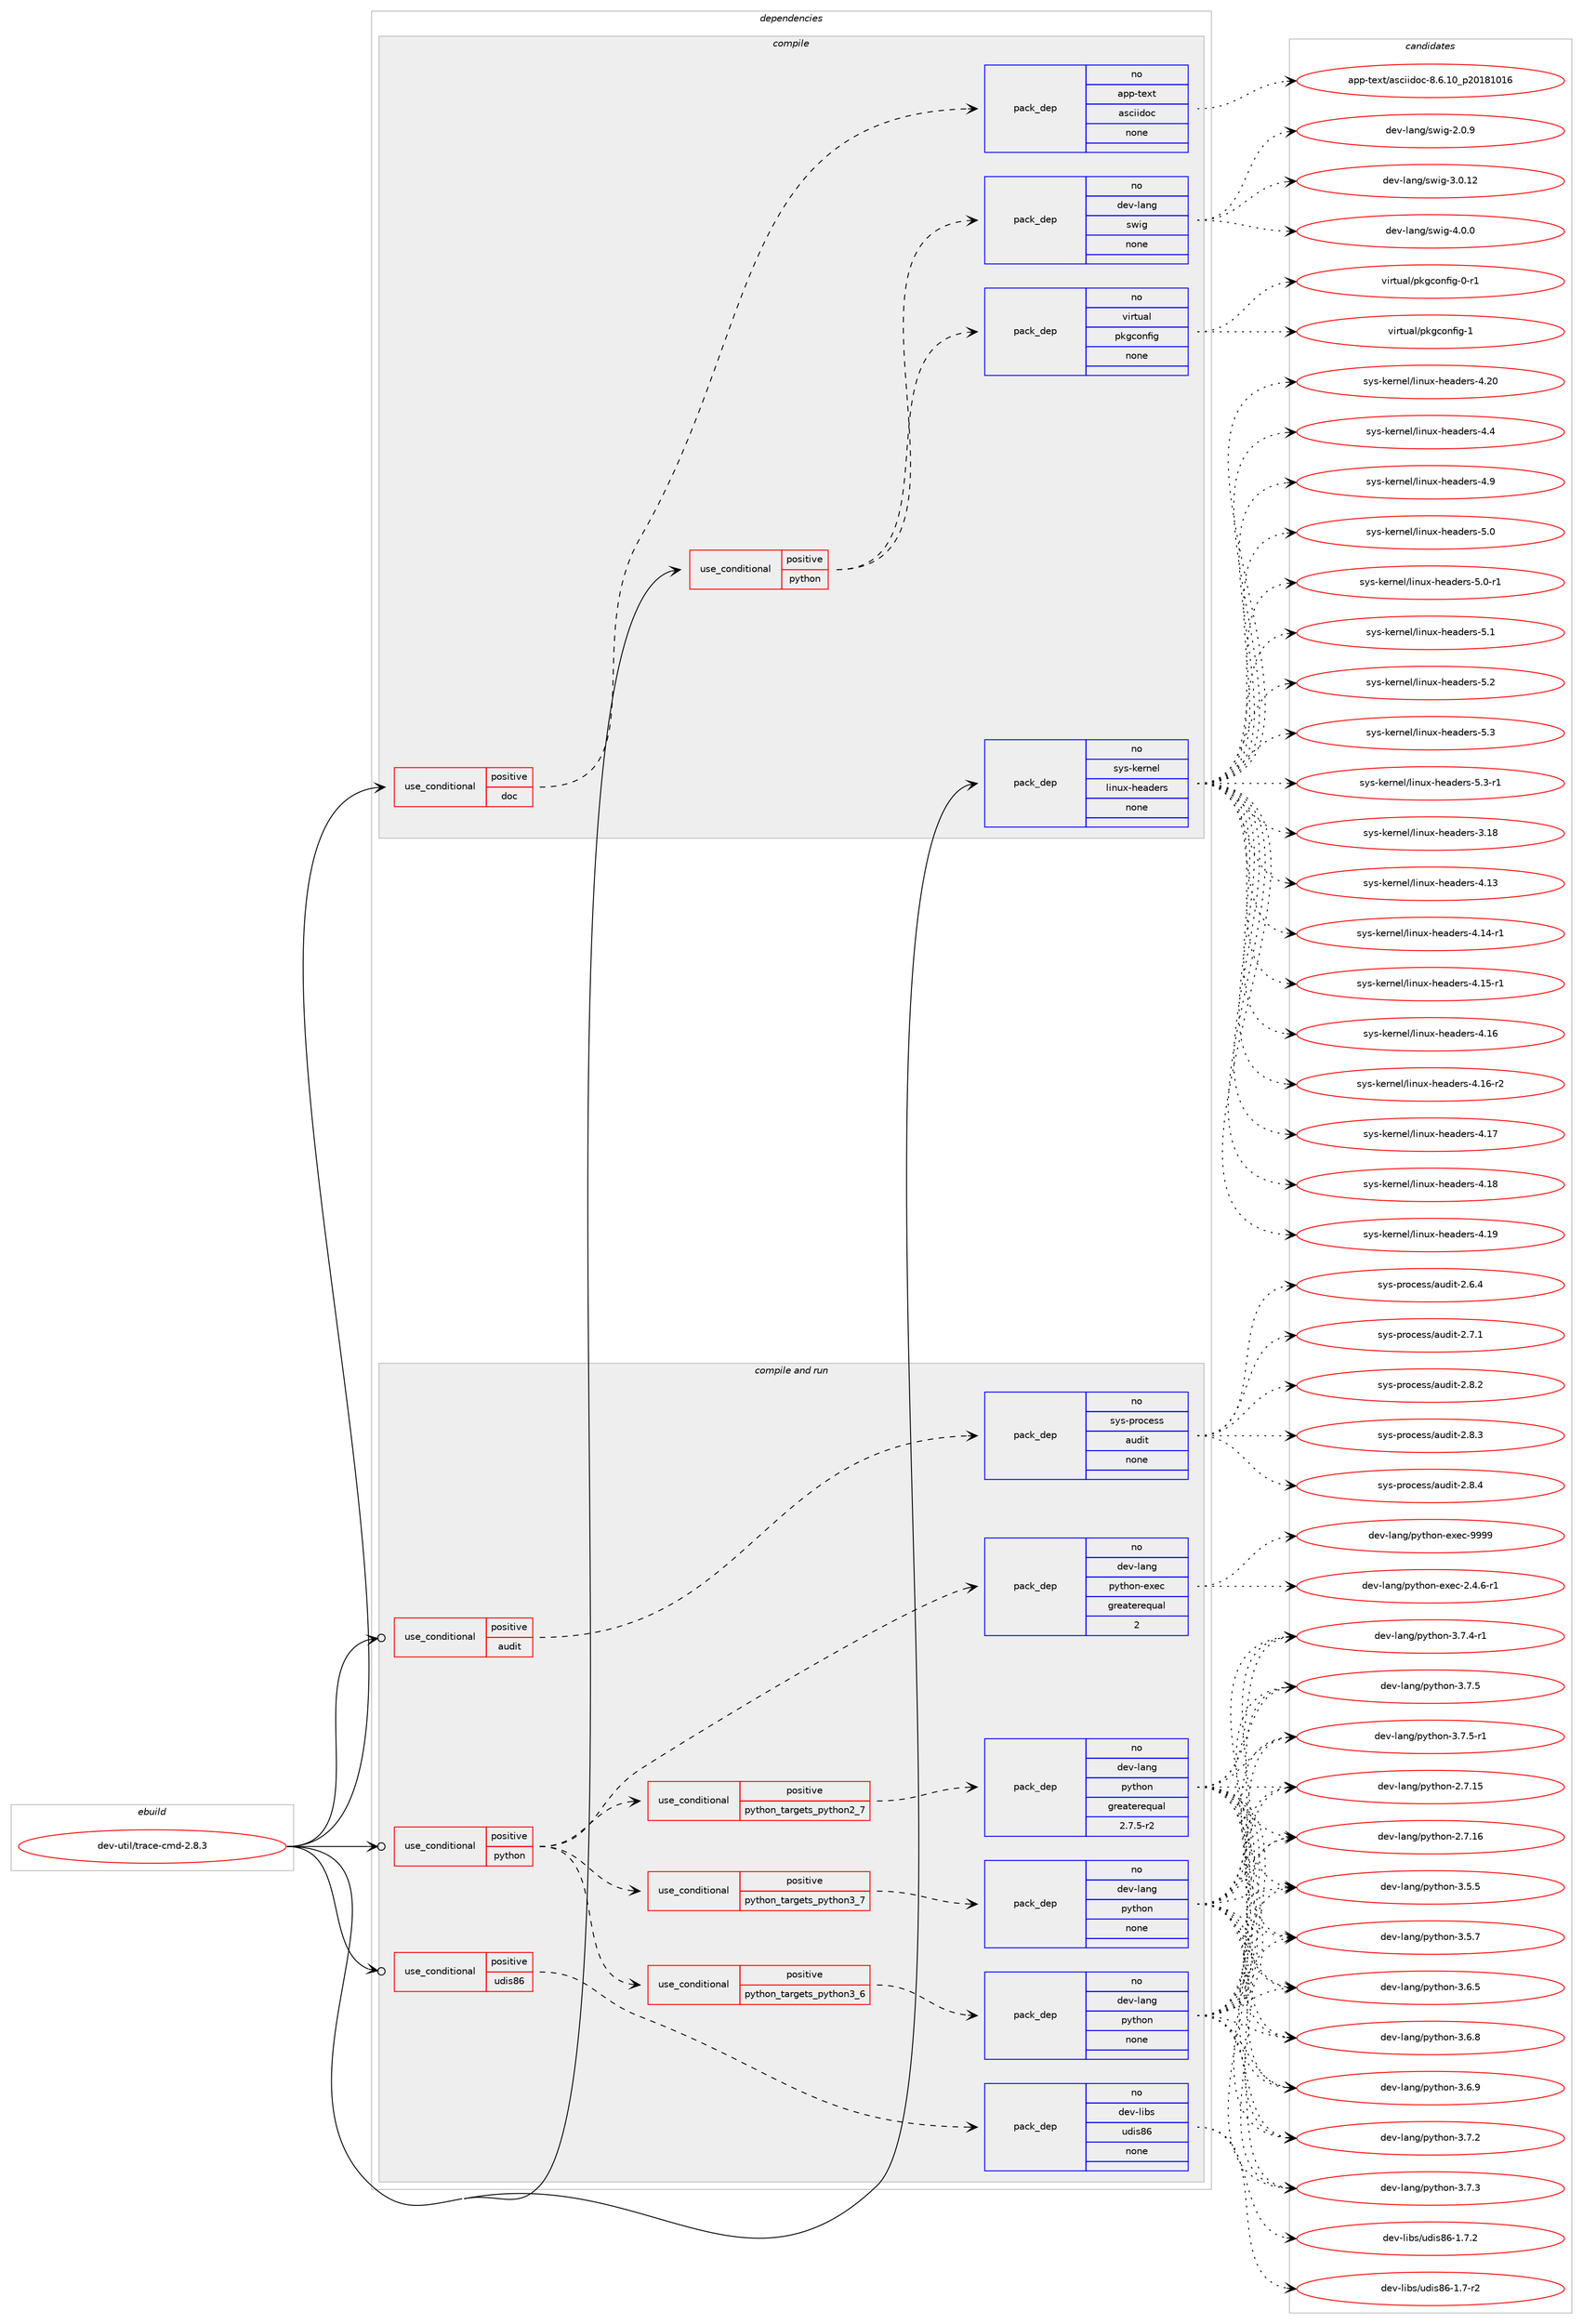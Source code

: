 digraph prolog {

# *************
# Graph options
# *************

newrank=true;
concentrate=true;
compound=true;
graph [rankdir=LR,fontname=Helvetica,fontsize=10,ranksep=1.5];#, ranksep=2.5, nodesep=0.2];
edge  [arrowhead=vee];
node  [fontname=Helvetica,fontsize=10];

# **********
# The ebuild
# **********

subgraph cluster_leftcol {
color=gray;
rank=same;
label=<<i>ebuild</i>>;
id [label="dev-util/trace-cmd-2.8.3", color=red, width=4, href="../dev-util/trace-cmd-2.8.3.svg"];
}

# ****************
# The dependencies
# ****************

subgraph cluster_midcol {
color=gray;
label=<<i>dependencies</i>>;
subgraph cluster_compile {
fillcolor="#eeeeee";
style=filled;
label=<<i>compile</i>>;
subgraph cond183407 {
dependency732552 [label=<<TABLE BORDER="0" CELLBORDER="1" CELLSPACING="0" CELLPADDING="4"><TR><TD ROWSPAN="3" CELLPADDING="10">use_conditional</TD></TR><TR><TD>positive</TD></TR><TR><TD>doc</TD></TR></TABLE>>, shape=none, color=red];
subgraph pack536945 {
dependency732553 [label=<<TABLE BORDER="0" CELLBORDER="1" CELLSPACING="0" CELLPADDING="4" WIDTH="220"><TR><TD ROWSPAN="6" CELLPADDING="30">pack_dep</TD></TR><TR><TD WIDTH="110">no</TD></TR><TR><TD>app-text</TD></TR><TR><TD>asciidoc</TD></TR><TR><TD>none</TD></TR><TR><TD></TD></TR></TABLE>>, shape=none, color=blue];
}
dependency732552:e -> dependency732553:w [weight=20,style="dashed",arrowhead="vee"];
}
id:e -> dependency732552:w [weight=20,style="solid",arrowhead="vee"];
subgraph cond183408 {
dependency732554 [label=<<TABLE BORDER="0" CELLBORDER="1" CELLSPACING="0" CELLPADDING="4"><TR><TD ROWSPAN="3" CELLPADDING="10">use_conditional</TD></TR><TR><TD>positive</TD></TR><TR><TD>python</TD></TR></TABLE>>, shape=none, color=red];
subgraph pack536946 {
dependency732555 [label=<<TABLE BORDER="0" CELLBORDER="1" CELLSPACING="0" CELLPADDING="4" WIDTH="220"><TR><TD ROWSPAN="6" CELLPADDING="30">pack_dep</TD></TR><TR><TD WIDTH="110">no</TD></TR><TR><TD>virtual</TD></TR><TR><TD>pkgconfig</TD></TR><TR><TD>none</TD></TR><TR><TD></TD></TR></TABLE>>, shape=none, color=blue];
}
dependency732554:e -> dependency732555:w [weight=20,style="dashed",arrowhead="vee"];
subgraph pack536947 {
dependency732556 [label=<<TABLE BORDER="0" CELLBORDER="1" CELLSPACING="0" CELLPADDING="4" WIDTH="220"><TR><TD ROWSPAN="6" CELLPADDING="30">pack_dep</TD></TR><TR><TD WIDTH="110">no</TD></TR><TR><TD>dev-lang</TD></TR><TR><TD>swig</TD></TR><TR><TD>none</TD></TR><TR><TD></TD></TR></TABLE>>, shape=none, color=blue];
}
dependency732554:e -> dependency732556:w [weight=20,style="dashed",arrowhead="vee"];
}
id:e -> dependency732554:w [weight=20,style="solid",arrowhead="vee"];
subgraph pack536948 {
dependency732557 [label=<<TABLE BORDER="0" CELLBORDER="1" CELLSPACING="0" CELLPADDING="4" WIDTH="220"><TR><TD ROWSPAN="6" CELLPADDING="30">pack_dep</TD></TR><TR><TD WIDTH="110">no</TD></TR><TR><TD>sys-kernel</TD></TR><TR><TD>linux-headers</TD></TR><TR><TD>none</TD></TR><TR><TD></TD></TR></TABLE>>, shape=none, color=blue];
}
id:e -> dependency732557:w [weight=20,style="solid",arrowhead="vee"];
}
subgraph cluster_compileandrun {
fillcolor="#eeeeee";
style=filled;
label=<<i>compile and run</i>>;
subgraph cond183409 {
dependency732558 [label=<<TABLE BORDER="0" CELLBORDER="1" CELLSPACING="0" CELLPADDING="4"><TR><TD ROWSPAN="3" CELLPADDING="10">use_conditional</TD></TR><TR><TD>positive</TD></TR><TR><TD>audit</TD></TR></TABLE>>, shape=none, color=red];
subgraph pack536949 {
dependency732559 [label=<<TABLE BORDER="0" CELLBORDER="1" CELLSPACING="0" CELLPADDING="4" WIDTH="220"><TR><TD ROWSPAN="6" CELLPADDING="30">pack_dep</TD></TR><TR><TD WIDTH="110">no</TD></TR><TR><TD>sys-process</TD></TR><TR><TD>audit</TD></TR><TR><TD>none</TD></TR><TR><TD></TD></TR></TABLE>>, shape=none, color=blue];
}
dependency732558:e -> dependency732559:w [weight=20,style="dashed",arrowhead="vee"];
}
id:e -> dependency732558:w [weight=20,style="solid",arrowhead="odotvee"];
subgraph cond183410 {
dependency732560 [label=<<TABLE BORDER="0" CELLBORDER="1" CELLSPACING="0" CELLPADDING="4"><TR><TD ROWSPAN="3" CELLPADDING="10">use_conditional</TD></TR><TR><TD>positive</TD></TR><TR><TD>python</TD></TR></TABLE>>, shape=none, color=red];
subgraph cond183411 {
dependency732561 [label=<<TABLE BORDER="0" CELLBORDER="1" CELLSPACING="0" CELLPADDING="4"><TR><TD ROWSPAN="3" CELLPADDING="10">use_conditional</TD></TR><TR><TD>positive</TD></TR><TR><TD>python_targets_python2_7</TD></TR></TABLE>>, shape=none, color=red];
subgraph pack536950 {
dependency732562 [label=<<TABLE BORDER="0" CELLBORDER="1" CELLSPACING="0" CELLPADDING="4" WIDTH="220"><TR><TD ROWSPAN="6" CELLPADDING="30">pack_dep</TD></TR><TR><TD WIDTH="110">no</TD></TR><TR><TD>dev-lang</TD></TR><TR><TD>python</TD></TR><TR><TD>greaterequal</TD></TR><TR><TD>2.7.5-r2</TD></TR></TABLE>>, shape=none, color=blue];
}
dependency732561:e -> dependency732562:w [weight=20,style="dashed",arrowhead="vee"];
}
dependency732560:e -> dependency732561:w [weight=20,style="dashed",arrowhead="vee"];
subgraph cond183412 {
dependency732563 [label=<<TABLE BORDER="0" CELLBORDER="1" CELLSPACING="0" CELLPADDING="4"><TR><TD ROWSPAN="3" CELLPADDING="10">use_conditional</TD></TR><TR><TD>positive</TD></TR><TR><TD>python_targets_python3_6</TD></TR></TABLE>>, shape=none, color=red];
subgraph pack536951 {
dependency732564 [label=<<TABLE BORDER="0" CELLBORDER="1" CELLSPACING="0" CELLPADDING="4" WIDTH="220"><TR><TD ROWSPAN="6" CELLPADDING="30">pack_dep</TD></TR><TR><TD WIDTH="110">no</TD></TR><TR><TD>dev-lang</TD></TR><TR><TD>python</TD></TR><TR><TD>none</TD></TR><TR><TD></TD></TR></TABLE>>, shape=none, color=blue];
}
dependency732563:e -> dependency732564:w [weight=20,style="dashed",arrowhead="vee"];
}
dependency732560:e -> dependency732563:w [weight=20,style="dashed",arrowhead="vee"];
subgraph cond183413 {
dependency732565 [label=<<TABLE BORDER="0" CELLBORDER="1" CELLSPACING="0" CELLPADDING="4"><TR><TD ROWSPAN="3" CELLPADDING="10">use_conditional</TD></TR><TR><TD>positive</TD></TR><TR><TD>python_targets_python3_7</TD></TR></TABLE>>, shape=none, color=red];
subgraph pack536952 {
dependency732566 [label=<<TABLE BORDER="0" CELLBORDER="1" CELLSPACING="0" CELLPADDING="4" WIDTH="220"><TR><TD ROWSPAN="6" CELLPADDING="30">pack_dep</TD></TR><TR><TD WIDTH="110">no</TD></TR><TR><TD>dev-lang</TD></TR><TR><TD>python</TD></TR><TR><TD>none</TD></TR><TR><TD></TD></TR></TABLE>>, shape=none, color=blue];
}
dependency732565:e -> dependency732566:w [weight=20,style="dashed",arrowhead="vee"];
}
dependency732560:e -> dependency732565:w [weight=20,style="dashed",arrowhead="vee"];
subgraph pack536953 {
dependency732567 [label=<<TABLE BORDER="0" CELLBORDER="1" CELLSPACING="0" CELLPADDING="4" WIDTH="220"><TR><TD ROWSPAN="6" CELLPADDING="30">pack_dep</TD></TR><TR><TD WIDTH="110">no</TD></TR><TR><TD>dev-lang</TD></TR><TR><TD>python-exec</TD></TR><TR><TD>greaterequal</TD></TR><TR><TD>2</TD></TR></TABLE>>, shape=none, color=blue];
}
dependency732560:e -> dependency732567:w [weight=20,style="dashed",arrowhead="vee"];
}
id:e -> dependency732560:w [weight=20,style="solid",arrowhead="odotvee"];
subgraph cond183414 {
dependency732568 [label=<<TABLE BORDER="0" CELLBORDER="1" CELLSPACING="0" CELLPADDING="4"><TR><TD ROWSPAN="3" CELLPADDING="10">use_conditional</TD></TR><TR><TD>positive</TD></TR><TR><TD>udis86</TD></TR></TABLE>>, shape=none, color=red];
subgraph pack536954 {
dependency732569 [label=<<TABLE BORDER="0" CELLBORDER="1" CELLSPACING="0" CELLPADDING="4" WIDTH="220"><TR><TD ROWSPAN="6" CELLPADDING="30">pack_dep</TD></TR><TR><TD WIDTH="110">no</TD></TR><TR><TD>dev-libs</TD></TR><TR><TD>udis86</TD></TR><TR><TD>none</TD></TR><TR><TD></TD></TR></TABLE>>, shape=none, color=blue];
}
dependency732568:e -> dependency732569:w [weight=20,style="dashed",arrowhead="vee"];
}
id:e -> dependency732568:w [weight=20,style="solid",arrowhead="odotvee"];
}
subgraph cluster_run {
fillcolor="#eeeeee";
style=filled;
label=<<i>run</i>>;
}
}

# **************
# The candidates
# **************

subgraph cluster_choices {
rank=same;
color=gray;
label=<<i>candidates</i>>;

subgraph choice536945 {
color=black;
nodesep=1;
choice97112112451161011201164797115991051051001119945564654464948951125048495649484954 [label="app-text/asciidoc-8.6.10_p20181016", color=red, width=4,href="../app-text/asciidoc-8.6.10_p20181016.svg"];
dependency732553:e -> choice97112112451161011201164797115991051051001119945564654464948951125048495649484954:w [style=dotted,weight="100"];
}
subgraph choice536946 {
color=black;
nodesep=1;
choice11810511411611797108471121071039911111010210510345484511449 [label="virtual/pkgconfig-0-r1", color=red, width=4,href="../virtual/pkgconfig-0-r1.svg"];
choice1181051141161179710847112107103991111101021051034549 [label="virtual/pkgconfig-1", color=red, width=4,href="../virtual/pkgconfig-1.svg"];
dependency732555:e -> choice11810511411611797108471121071039911111010210510345484511449:w [style=dotted,weight="100"];
dependency732555:e -> choice1181051141161179710847112107103991111101021051034549:w [style=dotted,weight="100"];
}
subgraph choice536947 {
color=black;
nodesep=1;
choice100101118451089711010347115119105103455046484657 [label="dev-lang/swig-2.0.9", color=red, width=4,href="../dev-lang/swig-2.0.9.svg"];
choice10010111845108971101034711511910510345514648464950 [label="dev-lang/swig-3.0.12", color=red, width=4,href="../dev-lang/swig-3.0.12.svg"];
choice100101118451089711010347115119105103455246484648 [label="dev-lang/swig-4.0.0", color=red, width=4,href="../dev-lang/swig-4.0.0.svg"];
dependency732556:e -> choice100101118451089711010347115119105103455046484657:w [style=dotted,weight="100"];
dependency732556:e -> choice10010111845108971101034711511910510345514648464950:w [style=dotted,weight="100"];
dependency732556:e -> choice100101118451089711010347115119105103455246484648:w [style=dotted,weight="100"];
}
subgraph choice536948 {
color=black;
nodesep=1;
choice115121115451071011141101011084710810511011712045104101971001011141154551464956 [label="sys-kernel/linux-headers-3.18", color=red, width=4,href="../sys-kernel/linux-headers-3.18.svg"];
choice115121115451071011141101011084710810511011712045104101971001011141154552464951 [label="sys-kernel/linux-headers-4.13", color=red, width=4,href="../sys-kernel/linux-headers-4.13.svg"];
choice1151211154510710111411010110847108105110117120451041019710010111411545524649524511449 [label="sys-kernel/linux-headers-4.14-r1", color=red, width=4,href="../sys-kernel/linux-headers-4.14-r1.svg"];
choice1151211154510710111411010110847108105110117120451041019710010111411545524649534511449 [label="sys-kernel/linux-headers-4.15-r1", color=red, width=4,href="../sys-kernel/linux-headers-4.15-r1.svg"];
choice115121115451071011141101011084710810511011712045104101971001011141154552464954 [label="sys-kernel/linux-headers-4.16", color=red, width=4,href="../sys-kernel/linux-headers-4.16.svg"];
choice1151211154510710111411010110847108105110117120451041019710010111411545524649544511450 [label="sys-kernel/linux-headers-4.16-r2", color=red, width=4,href="../sys-kernel/linux-headers-4.16-r2.svg"];
choice115121115451071011141101011084710810511011712045104101971001011141154552464955 [label="sys-kernel/linux-headers-4.17", color=red, width=4,href="../sys-kernel/linux-headers-4.17.svg"];
choice115121115451071011141101011084710810511011712045104101971001011141154552464956 [label="sys-kernel/linux-headers-4.18", color=red, width=4,href="../sys-kernel/linux-headers-4.18.svg"];
choice115121115451071011141101011084710810511011712045104101971001011141154552464957 [label="sys-kernel/linux-headers-4.19", color=red, width=4,href="../sys-kernel/linux-headers-4.19.svg"];
choice115121115451071011141101011084710810511011712045104101971001011141154552465048 [label="sys-kernel/linux-headers-4.20", color=red, width=4,href="../sys-kernel/linux-headers-4.20.svg"];
choice1151211154510710111411010110847108105110117120451041019710010111411545524652 [label="sys-kernel/linux-headers-4.4", color=red, width=4,href="../sys-kernel/linux-headers-4.4.svg"];
choice1151211154510710111411010110847108105110117120451041019710010111411545524657 [label="sys-kernel/linux-headers-4.9", color=red, width=4,href="../sys-kernel/linux-headers-4.9.svg"];
choice1151211154510710111411010110847108105110117120451041019710010111411545534648 [label="sys-kernel/linux-headers-5.0", color=red, width=4,href="../sys-kernel/linux-headers-5.0.svg"];
choice11512111545107101114110101108471081051101171204510410197100101114115455346484511449 [label="sys-kernel/linux-headers-5.0-r1", color=red, width=4,href="../sys-kernel/linux-headers-5.0-r1.svg"];
choice1151211154510710111411010110847108105110117120451041019710010111411545534649 [label="sys-kernel/linux-headers-5.1", color=red, width=4,href="../sys-kernel/linux-headers-5.1.svg"];
choice1151211154510710111411010110847108105110117120451041019710010111411545534650 [label="sys-kernel/linux-headers-5.2", color=red, width=4,href="../sys-kernel/linux-headers-5.2.svg"];
choice1151211154510710111411010110847108105110117120451041019710010111411545534651 [label="sys-kernel/linux-headers-5.3", color=red, width=4,href="../sys-kernel/linux-headers-5.3.svg"];
choice11512111545107101114110101108471081051101171204510410197100101114115455346514511449 [label="sys-kernel/linux-headers-5.3-r1", color=red, width=4,href="../sys-kernel/linux-headers-5.3-r1.svg"];
dependency732557:e -> choice115121115451071011141101011084710810511011712045104101971001011141154551464956:w [style=dotted,weight="100"];
dependency732557:e -> choice115121115451071011141101011084710810511011712045104101971001011141154552464951:w [style=dotted,weight="100"];
dependency732557:e -> choice1151211154510710111411010110847108105110117120451041019710010111411545524649524511449:w [style=dotted,weight="100"];
dependency732557:e -> choice1151211154510710111411010110847108105110117120451041019710010111411545524649534511449:w [style=dotted,weight="100"];
dependency732557:e -> choice115121115451071011141101011084710810511011712045104101971001011141154552464954:w [style=dotted,weight="100"];
dependency732557:e -> choice1151211154510710111411010110847108105110117120451041019710010111411545524649544511450:w [style=dotted,weight="100"];
dependency732557:e -> choice115121115451071011141101011084710810511011712045104101971001011141154552464955:w [style=dotted,weight="100"];
dependency732557:e -> choice115121115451071011141101011084710810511011712045104101971001011141154552464956:w [style=dotted,weight="100"];
dependency732557:e -> choice115121115451071011141101011084710810511011712045104101971001011141154552464957:w [style=dotted,weight="100"];
dependency732557:e -> choice115121115451071011141101011084710810511011712045104101971001011141154552465048:w [style=dotted,weight="100"];
dependency732557:e -> choice1151211154510710111411010110847108105110117120451041019710010111411545524652:w [style=dotted,weight="100"];
dependency732557:e -> choice1151211154510710111411010110847108105110117120451041019710010111411545524657:w [style=dotted,weight="100"];
dependency732557:e -> choice1151211154510710111411010110847108105110117120451041019710010111411545534648:w [style=dotted,weight="100"];
dependency732557:e -> choice11512111545107101114110101108471081051101171204510410197100101114115455346484511449:w [style=dotted,weight="100"];
dependency732557:e -> choice1151211154510710111411010110847108105110117120451041019710010111411545534649:w [style=dotted,weight="100"];
dependency732557:e -> choice1151211154510710111411010110847108105110117120451041019710010111411545534650:w [style=dotted,weight="100"];
dependency732557:e -> choice1151211154510710111411010110847108105110117120451041019710010111411545534651:w [style=dotted,weight="100"];
dependency732557:e -> choice11512111545107101114110101108471081051101171204510410197100101114115455346514511449:w [style=dotted,weight="100"];
}
subgraph choice536949 {
color=black;
nodesep=1;
choice11512111545112114111991011151154797117100105116455046544652 [label="sys-process/audit-2.6.4", color=red, width=4,href="../sys-process/audit-2.6.4.svg"];
choice11512111545112114111991011151154797117100105116455046554649 [label="sys-process/audit-2.7.1", color=red, width=4,href="../sys-process/audit-2.7.1.svg"];
choice11512111545112114111991011151154797117100105116455046564650 [label="sys-process/audit-2.8.2", color=red, width=4,href="../sys-process/audit-2.8.2.svg"];
choice11512111545112114111991011151154797117100105116455046564651 [label="sys-process/audit-2.8.3", color=red, width=4,href="../sys-process/audit-2.8.3.svg"];
choice11512111545112114111991011151154797117100105116455046564652 [label="sys-process/audit-2.8.4", color=red, width=4,href="../sys-process/audit-2.8.4.svg"];
dependency732559:e -> choice11512111545112114111991011151154797117100105116455046544652:w [style=dotted,weight="100"];
dependency732559:e -> choice11512111545112114111991011151154797117100105116455046554649:w [style=dotted,weight="100"];
dependency732559:e -> choice11512111545112114111991011151154797117100105116455046564650:w [style=dotted,weight="100"];
dependency732559:e -> choice11512111545112114111991011151154797117100105116455046564651:w [style=dotted,weight="100"];
dependency732559:e -> choice11512111545112114111991011151154797117100105116455046564652:w [style=dotted,weight="100"];
}
subgraph choice536950 {
color=black;
nodesep=1;
choice10010111845108971101034711212111610411111045504655464953 [label="dev-lang/python-2.7.15", color=red, width=4,href="../dev-lang/python-2.7.15.svg"];
choice10010111845108971101034711212111610411111045504655464954 [label="dev-lang/python-2.7.16", color=red, width=4,href="../dev-lang/python-2.7.16.svg"];
choice100101118451089711010347112121116104111110455146534653 [label="dev-lang/python-3.5.5", color=red, width=4,href="../dev-lang/python-3.5.5.svg"];
choice100101118451089711010347112121116104111110455146534655 [label="dev-lang/python-3.5.7", color=red, width=4,href="../dev-lang/python-3.5.7.svg"];
choice100101118451089711010347112121116104111110455146544653 [label="dev-lang/python-3.6.5", color=red, width=4,href="../dev-lang/python-3.6.5.svg"];
choice100101118451089711010347112121116104111110455146544656 [label="dev-lang/python-3.6.8", color=red, width=4,href="../dev-lang/python-3.6.8.svg"];
choice100101118451089711010347112121116104111110455146544657 [label="dev-lang/python-3.6.9", color=red, width=4,href="../dev-lang/python-3.6.9.svg"];
choice100101118451089711010347112121116104111110455146554650 [label="dev-lang/python-3.7.2", color=red, width=4,href="../dev-lang/python-3.7.2.svg"];
choice100101118451089711010347112121116104111110455146554651 [label="dev-lang/python-3.7.3", color=red, width=4,href="../dev-lang/python-3.7.3.svg"];
choice1001011184510897110103471121211161041111104551465546524511449 [label="dev-lang/python-3.7.4-r1", color=red, width=4,href="../dev-lang/python-3.7.4-r1.svg"];
choice100101118451089711010347112121116104111110455146554653 [label="dev-lang/python-3.7.5", color=red, width=4,href="../dev-lang/python-3.7.5.svg"];
choice1001011184510897110103471121211161041111104551465546534511449 [label="dev-lang/python-3.7.5-r1", color=red, width=4,href="../dev-lang/python-3.7.5-r1.svg"];
dependency732562:e -> choice10010111845108971101034711212111610411111045504655464953:w [style=dotted,weight="100"];
dependency732562:e -> choice10010111845108971101034711212111610411111045504655464954:w [style=dotted,weight="100"];
dependency732562:e -> choice100101118451089711010347112121116104111110455146534653:w [style=dotted,weight="100"];
dependency732562:e -> choice100101118451089711010347112121116104111110455146534655:w [style=dotted,weight="100"];
dependency732562:e -> choice100101118451089711010347112121116104111110455146544653:w [style=dotted,weight="100"];
dependency732562:e -> choice100101118451089711010347112121116104111110455146544656:w [style=dotted,weight="100"];
dependency732562:e -> choice100101118451089711010347112121116104111110455146544657:w [style=dotted,weight="100"];
dependency732562:e -> choice100101118451089711010347112121116104111110455146554650:w [style=dotted,weight="100"];
dependency732562:e -> choice100101118451089711010347112121116104111110455146554651:w [style=dotted,weight="100"];
dependency732562:e -> choice1001011184510897110103471121211161041111104551465546524511449:w [style=dotted,weight="100"];
dependency732562:e -> choice100101118451089711010347112121116104111110455146554653:w [style=dotted,weight="100"];
dependency732562:e -> choice1001011184510897110103471121211161041111104551465546534511449:w [style=dotted,weight="100"];
}
subgraph choice536951 {
color=black;
nodesep=1;
choice10010111845108971101034711212111610411111045504655464953 [label="dev-lang/python-2.7.15", color=red, width=4,href="../dev-lang/python-2.7.15.svg"];
choice10010111845108971101034711212111610411111045504655464954 [label="dev-lang/python-2.7.16", color=red, width=4,href="../dev-lang/python-2.7.16.svg"];
choice100101118451089711010347112121116104111110455146534653 [label="dev-lang/python-3.5.5", color=red, width=4,href="../dev-lang/python-3.5.5.svg"];
choice100101118451089711010347112121116104111110455146534655 [label="dev-lang/python-3.5.7", color=red, width=4,href="../dev-lang/python-3.5.7.svg"];
choice100101118451089711010347112121116104111110455146544653 [label="dev-lang/python-3.6.5", color=red, width=4,href="../dev-lang/python-3.6.5.svg"];
choice100101118451089711010347112121116104111110455146544656 [label="dev-lang/python-3.6.8", color=red, width=4,href="../dev-lang/python-3.6.8.svg"];
choice100101118451089711010347112121116104111110455146544657 [label="dev-lang/python-3.6.9", color=red, width=4,href="../dev-lang/python-3.6.9.svg"];
choice100101118451089711010347112121116104111110455146554650 [label="dev-lang/python-3.7.2", color=red, width=4,href="../dev-lang/python-3.7.2.svg"];
choice100101118451089711010347112121116104111110455146554651 [label="dev-lang/python-3.7.3", color=red, width=4,href="../dev-lang/python-3.7.3.svg"];
choice1001011184510897110103471121211161041111104551465546524511449 [label="dev-lang/python-3.7.4-r1", color=red, width=4,href="../dev-lang/python-3.7.4-r1.svg"];
choice100101118451089711010347112121116104111110455146554653 [label="dev-lang/python-3.7.5", color=red, width=4,href="../dev-lang/python-3.7.5.svg"];
choice1001011184510897110103471121211161041111104551465546534511449 [label="dev-lang/python-3.7.5-r1", color=red, width=4,href="../dev-lang/python-3.7.5-r1.svg"];
dependency732564:e -> choice10010111845108971101034711212111610411111045504655464953:w [style=dotted,weight="100"];
dependency732564:e -> choice10010111845108971101034711212111610411111045504655464954:w [style=dotted,weight="100"];
dependency732564:e -> choice100101118451089711010347112121116104111110455146534653:w [style=dotted,weight="100"];
dependency732564:e -> choice100101118451089711010347112121116104111110455146534655:w [style=dotted,weight="100"];
dependency732564:e -> choice100101118451089711010347112121116104111110455146544653:w [style=dotted,weight="100"];
dependency732564:e -> choice100101118451089711010347112121116104111110455146544656:w [style=dotted,weight="100"];
dependency732564:e -> choice100101118451089711010347112121116104111110455146544657:w [style=dotted,weight="100"];
dependency732564:e -> choice100101118451089711010347112121116104111110455146554650:w [style=dotted,weight="100"];
dependency732564:e -> choice100101118451089711010347112121116104111110455146554651:w [style=dotted,weight="100"];
dependency732564:e -> choice1001011184510897110103471121211161041111104551465546524511449:w [style=dotted,weight="100"];
dependency732564:e -> choice100101118451089711010347112121116104111110455146554653:w [style=dotted,weight="100"];
dependency732564:e -> choice1001011184510897110103471121211161041111104551465546534511449:w [style=dotted,weight="100"];
}
subgraph choice536952 {
color=black;
nodesep=1;
choice10010111845108971101034711212111610411111045504655464953 [label="dev-lang/python-2.7.15", color=red, width=4,href="../dev-lang/python-2.7.15.svg"];
choice10010111845108971101034711212111610411111045504655464954 [label="dev-lang/python-2.7.16", color=red, width=4,href="../dev-lang/python-2.7.16.svg"];
choice100101118451089711010347112121116104111110455146534653 [label="dev-lang/python-3.5.5", color=red, width=4,href="../dev-lang/python-3.5.5.svg"];
choice100101118451089711010347112121116104111110455146534655 [label="dev-lang/python-3.5.7", color=red, width=4,href="../dev-lang/python-3.5.7.svg"];
choice100101118451089711010347112121116104111110455146544653 [label="dev-lang/python-3.6.5", color=red, width=4,href="../dev-lang/python-3.6.5.svg"];
choice100101118451089711010347112121116104111110455146544656 [label="dev-lang/python-3.6.8", color=red, width=4,href="../dev-lang/python-3.6.8.svg"];
choice100101118451089711010347112121116104111110455146544657 [label="dev-lang/python-3.6.9", color=red, width=4,href="../dev-lang/python-3.6.9.svg"];
choice100101118451089711010347112121116104111110455146554650 [label="dev-lang/python-3.7.2", color=red, width=4,href="../dev-lang/python-3.7.2.svg"];
choice100101118451089711010347112121116104111110455146554651 [label="dev-lang/python-3.7.3", color=red, width=4,href="../dev-lang/python-3.7.3.svg"];
choice1001011184510897110103471121211161041111104551465546524511449 [label="dev-lang/python-3.7.4-r1", color=red, width=4,href="../dev-lang/python-3.7.4-r1.svg"];
choice100101118451089711010347112121116104111110455146554653 [label="dev-lang/python-3.7.5", color=red, width=4,href="../dev-lang/python-3.7.5.svg"];
choice1001011184510897110103471121211161041111104551465546534511449 [label="dev-lang/python-3.7.5-r1", color=red, width=4,href="../dev-lang/python-3.7.5-r1.svg"];
dependency732566:e -> choice10010111845108971101034711212111610411111045504655464953:w [style=dotted,weight="100"];
dependency732566:e -> choice10010111845108971101034711212111610411111045504655464954:w [style=dotted,weight="100"];
dependency732566:e -> choice100101118451089711010347112121116104111110455146534653:w [style=dotted,weight="100"];
dependency732566:e -> choice100101118451089711010347112121116104111110455146534655:w [style=dotted,weight="100"];
dependency732566:e -> choice100101118451089711010347112121116104111110455146544653:w [style=dotted,weight="100"];
dependency732566:e -> choice100101118451089711010347112121116104111110455146544656:w [style=dotted,weight="100"];
dependency732566:e -> choice100101118451089711010347112121116104111110455146544657:w [style=dotted,weight="100"];
dependency732566:e -> choice100101118451089711010347112121116104111110455146554650:w [style=dotted,weight="100"];
dependency732566:e -> choice100101118451089711010347112121116104111110455146554651:w [style=dotted,weight="100"];
dependency732566:e -> choice1001011184510897110103471121211161041111104551465546524511449:w [style=dotted,weight="100"];
dependency732566:e -> choice100101118451089711010347112121116104111110455146554653:w [style=dotted,weight="100"];
dependency732566:e -> choice1001011184510897110103471121211161041111104551465546534511449:w [style=dotted,weight="100"];
}
subgraph choice536953 {
color=black;
nodesep=1;
choice10010111845108971101034711212111610411111045101120101994550465246544511449 [label="dev-lang/python-exec-2.4.6-r1", color=red, width=4,href="../dev-lang/python-exec-2.4.6-r1.svg"];
choice10010111845108971101034711212111610411111045101120101994557575757 [label="dev-lang/python-exec-9999", color=red, width=4,href="../dev-lang/python-exec-9999.svg"];
dependency732567:e -> choice10010111845108971101034711212111610411111045101120101994550465246544511449:w [style=dotted,weight="100"];
dependency732567:e -> choice10010111845108971101034711212111610411111045101120101994557575757:w [style=dotted,weight="100"];
}
subgraph choice536954 {
color=black;
nodesep=1;
choice1001011184510810598115471171001051155654454946554511450 [label="dev-libs/udis86-1.7-r2", color=red, width=4,href="../dev-libs/udis86-1.7-r2.svg"];
choice1001011184510810598115471171001051155654454946554650 [label="dev-libs/udis86-1.7.2", color=red, width=4,href="../dev-libs/udis86-1.7.2.svg"];
dependency732569:e -> choice1001011184510810598115471171001051155654454946554511450:w [style=dotted,weight="100"];
dependency732569:e -> choice1001011184510810598115471171001051155654454946554650:w [style=dotted,weight="100"];
}
}

}
